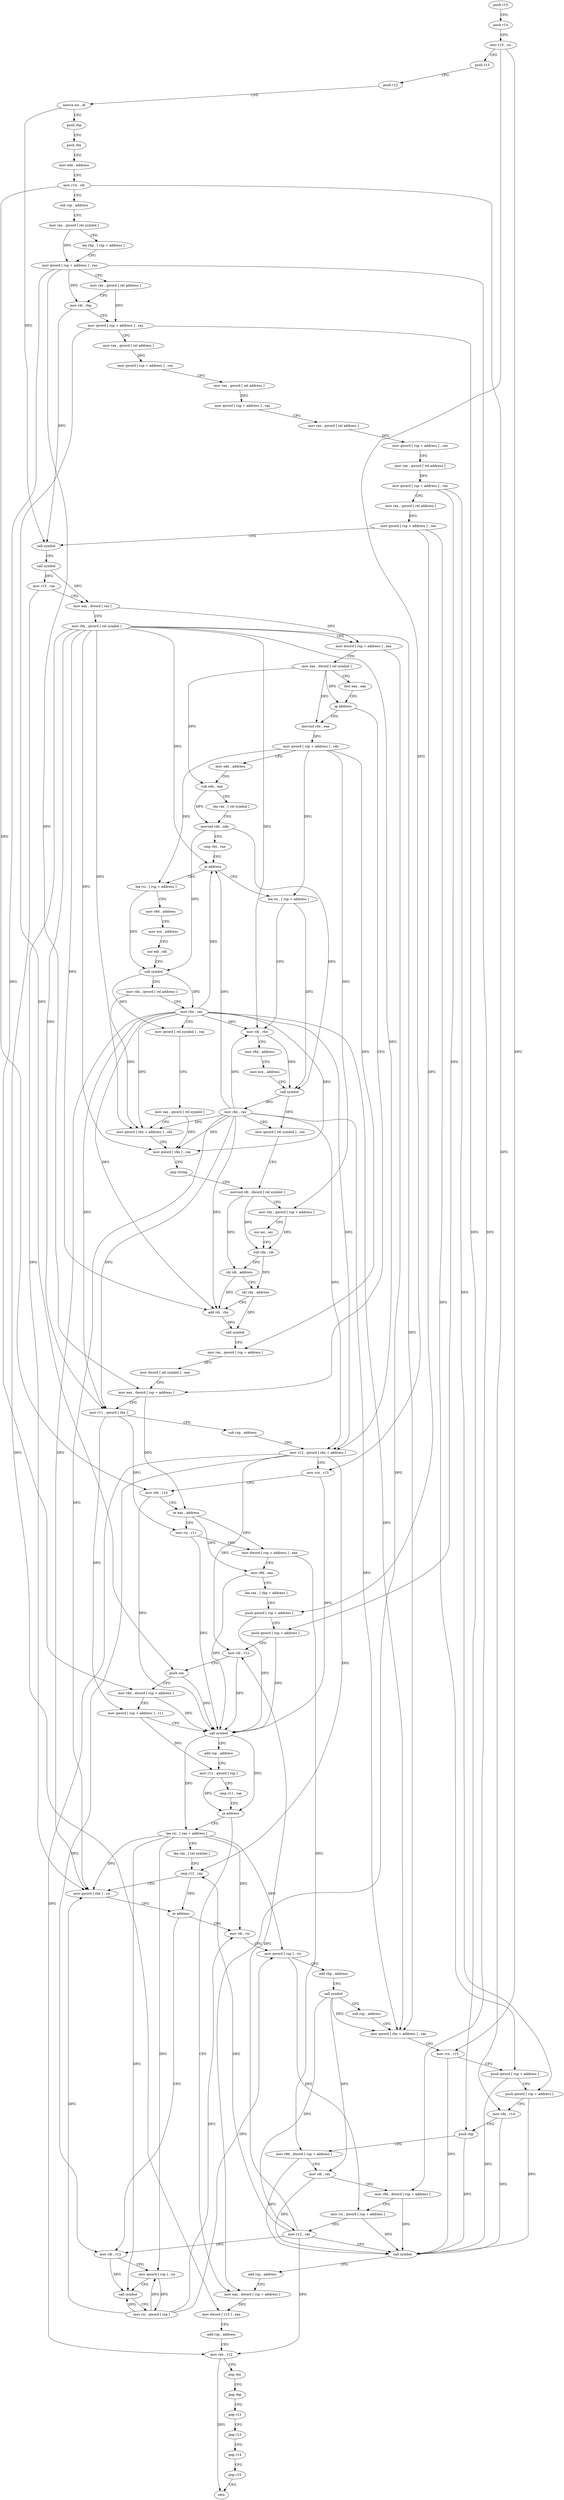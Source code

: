 digraph "func" {
"233392" [label = "push r15" ]
"233394" [label = "push r14" ]
"233396" [label = "mov r15 , rsi" ]
"233399" [label = "push r13" ]
"233401" [label = "push r12" ]
"233403" [label = "movsx esi , dl" ]
"233406" [label = "push rbp" ]
"233407" [label = "push rbx" ]
"233408" [label = "mov edx , address" ]
"233413" [label = "mov r14 , rdi" ]
"233416" [label = "sub rsp , address" ]
"233420" [label = "mov rax , qword [ rel symbol ]" ]
"233427" [label = "lea rbp , [ rsp + address ]" ]
"233432" [label = "mov qword [ rsp + address ] , rax" ]
"233437" [label = "mov rax , qword [ rel address ]" ]
"233444" [label = "mov rdi , rbp" ]
"233447" [label = "mov qword [ rsp + address ] , rax" ]
"233452" [label = "mov rax , qword [ rel address ]" ]
"233459" [label = "mov qword [ rsp + address ] , rax" ]
"233464" [label = "mov rax , qword [ rel address ]" ]
"233471" [label = "mov qword [ rsp + address ] , rax" ]
"233476" [label = "mov rax , qword [ rel address ]" ]
"233483" [label = "mov qword [ rsp + address ] , rax" ]
"233488" [label = "mov rax , qword [ rel address ]" ]
"233495" [label = "mov qword [ rsp + address ] , rax" ]
"233500" [label = "mov rax , qword [ rel address ]" ]
"233507" [label = "mov qword [ rsp + address ] , rax" ]
"233512" [label = "call symbol" ]
"233517" [label = "call symbol" ]
"233522" [label = "mov r13 , rax" ]
"233525" [label = "mov eax , dword [ rax ]" ]
"233527" [label = "mov rbx , qword [ rel symbol ]" ]
"233534" [label = "mov dword [ rsp + address ] , eax" ]
"233538" [label = "mov eax , dword [ rel symbol ]" ]
"233544" [label = "test eax , eax" ]
"233546" [label = "jg address" ]
"233660" [label = "mov eax , dword [ rsp + address ]" ]
"233548" [label = "movsxd rdx , eax" ]
"233664" [label = "mov r11 , qword [ rbx ]" ]
"233667" [label = "sub rsp , address" ]
"233671" [label = "mov r12 , qword [ rbx + address ]" ]
"233675" [label = "mov rcx , r15" ]
"233678" [label = "mov rdx , r14" ]
"233681" [label = "or eax , address" ]
"233684" [label = "mov rsi , r11" ]
"233687" [label = "mov dword [ rsp + address ] , eax" ]
"233691" [label = "mov r9d , eax" ]
"233694" [label = "lea rax , [ rbp + address ]" ]
"233698" [label = "push qword [ rsp + address ]" ]
"233702" [label = "push qword [ rsp + address ]" ]
"233706" [label = "mov rdi , r12" ]
"233709" [label = "push rax" ]
"233710" [label = "mov r8d , dword [ rsp + address ]" ]
"233715" [label = "mov qword [ rsp + address ] , r11" ]
"233720" [label = "call symbol" ]
"233725" [label = "add rsp , address" ]
"233729" [label = "mov r11 , qword [ rsp ]" ]
"233733" [label = "cmp r11 , rax" ]
"233736" [label = "ja address" ]
"233842" [label = "mov eax , dword [ rsp + address ]" ]
"233738" [label = "lea rsi , [ rax + address ]" ]
"233551" [label = "mov qword [ rsp + address ] , rdx" ]
"233556" [label = "mov edx , address" ]
"233561" [label = "sub edx , eax" ]
"233563" [label = "lea rax , [ rel symbol ]" ]
"233570" [label = "movsxd rdx , edx" ]
"233573" [label = "cmp rbx , rax" ]
"233576" [label = "je address" ]
"233872" [label = "lea rsi , [ rsp + address ]" ]
"233582" [label = "lea rsi , [ rsp + address ]" ]
"233846" [label = "mov dword [ r13 ] , eax" ]
"233850" [label = "add rsp , address" ]
"233854" [label = "mov rax , r12" ]
"233857" [label = "pop rbx" ]
"233858" [label = "pop rbp" ]
"233859" [label = "pop r12" ]
"233861" [label = "pop r13" ]
"233863" [label = "pop r14" ]
"233865" [label = "pop r15" ]
"233867" [label = "retn" ]
"233742" [label = "lea rax , [ rel symbol ]" ]
"233749" [label = "cmp r12 , rax" ]
"233752" [label = "mov qword [ rbx ] , rsi" ]
"233755" [label = "je address" ]
"233773" [label = "mov rdi , rsi" ]
"233757" [label = "mov rdi , r12" ]
"233877" [label = "mov r8d , address" ]
"233883" [label = "mov ecx , address" ]
"233888" [label = "xor edi , edi" ]
"233890" [label = "call symbol" ]
"233895" [label = "mov rdx , qword [ rel address ]" ]
"233902" [label = "mov rbx , rax" ]
"233905" [label = "mov qword [ rel symbol ] , rax" ]
"233912" [label = "mov rax , qword [ rel symbol ]" ]
"233919" [label = "mov qword [ rbx + address ] , rdx" ]
"233923" [label = "mov qword [ rbx ] , rax" ]
"233926" [label = "jmp string" ]
"233616" [label = "movsxd rdi , dword [ rel symbol ]" ]
"233587" [label = "mov rdi , rbx" ]
"233590" [label = "mov r8d , address" ]
"233596" [label = "mov ecx , address" ]
"233601" [label = "call symbol" ]
"233606" [label = "mov rbx , rax" ]
"233609" [label = "mov qword [ rel symbol ] , rax" ]
"233776" [label = "mov qword [ rsp ] , rsi" ]
"233780" [label = "add rbp , address" ]
"233784" [label = "call symbol" ]
"233789" [label = "sub rsp , address" ]
"233793" [label = "mov qword [ rbx + address ] , rax" ]
"233797" [label = "mov rcx , r15" ]
"233800" [label = "push qword [ rsp + address ]" ]
"233804" [label = "push qword [ rsp + address ]" ]
"233808" [label = "mov rdx , r14" ]
"233811" [label = "push rbp" ]
"233812" [label = "mov r9d , dword [ rsp + address ]" ]
"233817" [label = "mov rdi , rax" ]
"233820" [label = "mov r8d , dword [ rsp + address ]" ]
"233825" [label = "mov rsi , qword [ rsp + address ]" ]
"233830" [label = "mov r12 , rax" ]
"233833" [label = "call symbol" ]
"233838" [label = "add rsp , address" ]
"233760" [label = "mov qword [ rsp ] , rsi" ]
"233764" [label = "call symbol" ]
"233769" [label = "mov rsi , qword [ rsp ]" ]
"233623" [label = "mov rdx , qword [ rsp + address ]" ]
"233628" [label = "xor esi , esi" ]
"233630" [label = "sub rdx , rdi" ]
"233633" [label = "shl rdi , address" ]
"233637" [label = "shl rdx , address" ]
"233641" [label = "add rdi , rbx" ]
"233644" [label = "call symbol" ]
"233649" [label = "mov rax , qword [ rsp + address ]" ]
"233654" [label = "mov dword [ rel symbol ] , eax" ]
"233392" -> "233394" [ label = "CFG" ]
"233394" -> "233396" [ label = "CFG" ]
"233396" -> "233399" [ label = "CFG" ]
"233396" -> "233675" [ label = "DFG" ]
"233396" -> "233797" [ label = "DFG" ]
"233399" -> "233401" [ label = "CFG" ]
"233401" -> "233403" [ label = "CFG" ]
"233403" -> "233406" [ label = "CFG" ]
"233403" -> "233512" [ label = "DFG" ]
"233406" -> "233407" [ label = "CFG" ]
"233407" -> "233408" [ label = "CFG" ]
"233408" -> "233413" [ label = "CFG" ]
"233413" -> "233416" [ label = "CFG" ]
"233413" -> "233678" [ label = "DFG" ]
"233413" -> "233808" [ label = "DFG" ]
"233416" -> "233420" [ label = "CFG" ]
"233420" -> "233427" [ label = "CFG" ]
"233420" -> "233432" [ label = "DFG" ]
"233427" -> "233432" [ label = "CFG" ]
"233432" -> "233437" [ label = "CFG" ]
"233432" -> "233660" [ label = "DFG" ]
"233432" -> "233710" [ label = "DFG" ]
"233432" -> "233820" [ label = "DFG" ]
"233432" -> "233444" [ label = "DFG" ]
"233437" -> "233444" [ label = "CFG" ]
"233437" -> "233447" [ label = "DFG" ]
"233444" -> "233447" [ label = "CFG" ]
"233444" -> "233512" [ label = "DFG" ]
"233447" -> "233452" [ label = "CFG" ]
"233447" -> "233709" [ label = "DFG" ]
"233447" -> "233811" [ label = "DFG" ]
"233452" -> "233459" [ label = "DFG" ]
"233459" -> "233464" [ label = "CFG" ]
"233464" -> "233471" [ label = "DFG" ]
"233471" -> "233476" [ label = "CFG" ]
"233476" -> "233483" [ label = "DFG" ]
"233483" -> "233488" [ label = "CFG" ]
"233488" -> "233495" [ label = "DFG" ]
"233495" -> "233500" [ label = "CFG" ]
"233495" -> "233702" [ label = "DFG" ]
"233495" -> "233804" [ label = "DFG" ]
"233500" -> "233507" [ label = "DFG" ]
"233507" -> "233512" [ label = "CFG" ]
"233507" -> "233698" [ label = "DFG" ]
"233507" -> "233800" [ label = "DFG" ]
"233512" -> "233517" [ label = "CFG" ]
"233517" -> "233522" [ label = "DFG" ]
"233517" -> "233525" [ label = "DFG" ]
"233522" -> "233525" [ label = "CFG" ]
"233522" -> "233846" [ label = "DFG" ]
"233525" -> "233527" [ label = "CFG" ]
"233525" -> "233534" [ label = "DFG" ]
"233527" -> "233534" [ label = "CFG" ]
"233527" -> "233664" [ label = "DFG" ]
"233527" -> "233671" [ label = "DFG" ]
"233527" -> "233576" [ label = "DFG" ]
"233527" -> "233752" [ label = "DFG" ]
"233527" -> "233919" [ label = "DFG" ]
"233527" -> "233923" [ label = "DFG" ]
"233527" -> "233587" [ label = "DFG" ]
"233527" -> "233793" [ label = "DFG" ]
"233527" -> "233641" [ label = "DFG" ]
"233534" -> "233538" [ label = "CFG" ]
"233534" -> "233842" [ label = "DFG" ]
"233538" -> "233544" [ label = "CFG" ]
"233538" -> "233546" [ label = "DFG" ]
"233538" -> "233548" [ label = "DFG" ]
"233538" -> "233561" [ label = "DFG" ]
"233544" -> "233546" [ label = "CFG" ]
"233546" -> "233660" [ label = "CFG" ]
"233546" -> "233548" [ label = "CFG" ]
"233660" -> "233664" [ label = "CFG" ]
"233660" -> "233681" [ label = "DFG" ]
"233548" -> "233551" [ label = "DFG" ]
"233664" -> "233667" [ label = "CFG" ]
"233664" -> "233684" [ label = "DFG" ]
"233664" -> "233715" [ label = "DFG" ]
"233667" -> "233671" [ label = "CFG" ]
"233671" -> "233675" [ label = "CFG" ]
"233671" -> "233706" [ label = "DFG" ]
"233671" -> "233854" [ label = "DFG" ]
"233671" -> "233749" [ label = "DFG" ]
"233671" -> "233757" [ label = "DFG" ]
"233675" -> "233678" [ label = "CFG" ]
"233675" -> "233720" [ label = "DFG" ]
"233678" -> "233681" [ label = "CFG" ]
"233678" -> "233720" [ label = "DFG" ]
"233681" -> "233684" [ label = "CFG" ]
"233681" -> "233687" [ label = "DFG" ]
"233681" -> "233691" [ label = "DFG" ]
"233684" -> "233687" [ label = "CFG" ]
"233684" -> "233720" [ label = "DFG" ]
"233687" -> "233691" [ label = "CFG" ]
"233687" -> "233812" [ label = "DFG" ]
"233691" -> "233694" [ label = "CFG" ]
"233691" -> "233720" [ label = "DFG" ]
"233694" -> "233698" [ label = "CFG" ]
"233698" -> "233702" [ label = "CFG" ]
"233698" -> "233720" [ label = "DFG" ]
"233702" -> "233706" [ label = "CFG" ]
"233702" -> "233720" [ label = "DFG" ]
"233706" -> "233709" [ label = "CFG" ]
"233706" -> "233720" [ label = "DFG" ]
"233709" -> "233710" [ label = "CFG" ]
"233709" -> "233720" [ label = "DFG" ]
"233710" -> "233715" [ label = "CFG" ]
"233710" -> "233720" [ label = "DFG" ]
"233715" -> "233720" [ label = "CFG" ]
"233715" -> "233729" [ label = "DFG" ]
"233720" -> "233725" [ label = "CFG" ]
"233720" -> "233736" [ label = "DFG" ]
"233720" -> "233738" [ label = "DFG" ]
"233725" -> "233729" [ label = "CFG" ]
"233729" -> "233733" [ label = "CFG" ]
"233729" -> "233736" [ label = "DFG" ]
"233733" -> "233736" [ label = "CFG" ]
"233736" -> "233842" [ label = "CFG" ]
"233736" -> "233738" [ label = "CFG" ]
"233842" -> "233846" [ label = "DFG" ]
"233738" -> "233742" [ label = "CFG" ]
"233738" -> "233752" [ label = "DFG" ]
"233738" -> "233773" [ label = "DFG" ]
"233738" -> "233776" [ label = "DFG" ]
"233738" -> "233760" [ label = "DFG" ]
"233738" -> "233764" [ label = "DFG" ]
"233551" -> "233556" [ label = "CFG" ]
"233551" -> "233623" [ label = "DFG" ]
"233551" -> "233649" [ label = "DFG" ]
"233551" -> "233872" [ label = "DFG" ]
"233551" -> "233582" [ label = "DFG" ]
"233556" -> "233561" [ label = "CFG" ]
"233561" -> "233563" [ label = "CFG" ]
"233561" -> "233570" [ label = "DFG" ]
"233563" -> "233570" [ label = "CFG" ]
"233570" -> "233573" [ label = "CFG" ]
"233570" -> "233890" [ label = "DFG" ]
"233570" -> "233601" [ label = "DFG" ]
"233573" -> "233576" [ label = "CFG" ]
"233576" -> "233872" [ label = "CFG" ]
"233576" -> "233582" [ label = "CFG" ]
"233872" -> "233877" [ label = "CFG" ]
"233872" -> "233890" [ label = "DFG" ]
"233582" -> "233587" [ label = "CFG" ]
"233582" -> "233601" [ label = "DFG" ]
"233846" -> "233850" [ label = "CFG" ]
"233850" -> "233854" [ label = "CFG" ]
"233854" -> "233857" [ label = "CFG" ]
"233854" -> "233867" [ label = "DFG" ]
"233857" -> "233858" [ label = "CFG" ]
"233858" -> "233859" [ label = "CFG" ]
"233859" -> "233861" [ label = "CFG" ]
"233861" -> "233863" [ label = "CFG" ]
"233863" -> "233865" [ label = "CFG" ]
"233865" -> "233867" [ label = "CFG" ]
"233742" -> "233749" [ label = "CFG" ]
"233749" -> "233752" [ label = "CFG" ]
"233749" -> "233755" [ label = "DFG" ]
"233752" -> "233755" [ label = "CFG" ]
"233755" -> "233773" [ label = "CFG" ]
"233755" -> "233757" [ label = "CFG" ]
"233773" -> "233776" [ label = "CFG" ]
"233757" -> "233760" [ label = "CFG" ]
"233757" -> "233764" [ label = "DFG" ]
"233877" -> "233883" [ label = "CFG" ]
"233883" -> "233888" [ label = "CFG" ]
"233888" -> "233890" [ label = "CFG" ]
"233890" -> "233895" [ label = "CFG" ]
"233890" -> "233902" [ label = "DFG" ]
"233890" -> "233905" [ label = "DFG" ]
"233895" -> "233902" [ label = "CFG" ]
"233895" -> "233919" [ label = "DFG" ]
"233902" -> "233905" [ label = "CFG" ]
"233902" -> "233664" [ label = "DFG" ]
"233902" -> "233671" [ label = "DFG" ]
"233902" -> "233576" [ label = "DFG" ]
"233902" -> "233752" [ label = "DFG" ]
"233902" -> "233919" [ label = "DFG" ]
"233902" -> "233923" [ label = "DFG" ]
"233902" -> "233587" [ label = "DFG" ]
"233902" -> "233793" [ label = "DFG" ]
"233902" -> "233641" [ label = "DFG" ]
"233905" -> "233912" [ label = "CFG" ]
"233912" -> "233919" [ label = "CFG" ]
"233912" -> "233923" [ label = "DFG" ]
"233919" -> "233923" [ label = "CFG" ]
"233923" -> "233926" [ label = "CFG" ]
"233926" -> "233616" [ label = "CFG" ]
"233616" -> "233623" [ label = "CFG" ]
"233616" -> "233630" [ label = "DFG" ]
"233616" -> "233633" [ label = "DFG" ]
"233587" -> "233590" [ label = "CFG" ]
"233587" -> "233601" [ label = "DFG" ]
"233590" -> "233596" [ label = "CFG" ]
"233596" -> "233601" [ label = "CFG" ]
"233601" -> "233606" [ label = "DFG" ]
"233601" -> "233609" [ label = "DFG" ]
"233606" -> "233609" [ label = "CFG" ]
"233606" -> "233664" [ label = "DFG" ]
"233606" -> "233671" [ label = "DFG" ]
"233606" -> "233576" [ label = "DFG" ]
"233606" -> "233587" [ label = "DFG" ]
"233606" -> "233752" [ label = "DFG" ]
"233606" -> "233919" [ label = "DFG" ]
"233606" -> "233923" [ label = "DFG" ]
"233606" -> "233793" [ label = "DFG" ]
"233606" -> "233641" [ label = "DFG" ]
"233609" -> "233616" [ label = "CFG" ]
"233776" -> "233780" [ label = "CFG" ]
"233776" -> "233825" [ label = "DFG" ]
"233780" -> "233784" [ label = "CFG" ]
"233784" -> "233789" [ label = "CFG" ]
"233784" -> "233793" [ label = "DFG" ]
"233784" -> "233817" [ label = "DFG" ]
"233784" -> "233830" [ label = "DFG" ]
"233789" -> "233793" [ label = "CFG" ]
"233793" -> "233797" [ label = "CFG" ]
"233797" -> "233800" [ label = "CFG" ]
"233797" -> "233833" [ label = "DFG" ]
"233800" -> "233804" [ label = "CFG" ]
"233800" -> "233833" [ label = "DFG" ]
"233804" -> "233808" [ label = "CFG" ]
"233804" -> "233833" [ label = "DFG" ]
"233808" -> "233811" [ label = "CFG" ]
"233808" -> "233833" [ label = "DFG" ]
"233811" -> "233812" [ label = "CFG" ]
"233811" -> "233833" [ label = "DFG" ]
"233812" -> "233817" [ label = "CFG" ]
"233812" -> "233833" [ label = "DFG" ]
"233817" -> "233820" [ label = "CFG" ]
"233817" -> "233833" [ label = "DFG" ]
"233820" -> "233825" [ label = "CFG" ]
"233820" -> "233833" [ label = "DFG" ]
"233825" -> "233830" [ label = "CFG" ]
"233825" -> "233833" [ label = "DFG" ]
"233830" -> "233833" [ label = "CFG" ]
"233830" -> "233706" [ label = "DFG" ]
"233830" -> "233854" [ label = "DFG" ]
"233830" -> "233749" [ label = "DFG" ]
"233830" -> "233757" [ label = "DFG" ]
"233833" -> "233838" [ label = "CFG" ]
"233838" -> "233842" [ label = "CFG" ]
"233760" -> "233764" [ label = "CFG" ]
"233760" -> "233769" [ label = "DFG" ]
"233764" -> "233769" [ label = "CFG" ]
"233769" -> "233773" [ label = "DFG" ]
"233769" -> "233752" [ label = "DFG" ]
"233769" -> "233776" [ label = "DFG" ]
"233769" -> "233760" [ label = "DFG" ]
"233769" -> "233764" [ label = "DFG" ]
"233623" -> "233628" [ label = "CFG" ]
"233623" -> "233630" [ label = "DFG" ]
"233628" -> "233630" [ label = "CFG" ]
"233630" -> "233633" [ label = "CFG" ]
"233630" -> "233637" [ label = "DFG" ]
"233633" -> "233637" [ label = "CFG" ]
"233633" -> "233641" [ label = "DFG" ]
"233637" -> "233641" [ label = "CFG" ]
"233637" -> "233644" [ label = "DFG" ]
"233641" -> "233644" [ label = "DFG" ]
"233644" -> "233649" [ label = "CFG" ]
"233649" -> "233654" [ label = "DFG" ]
"233654" -> "233660" [ label = "CFG" ]
}
